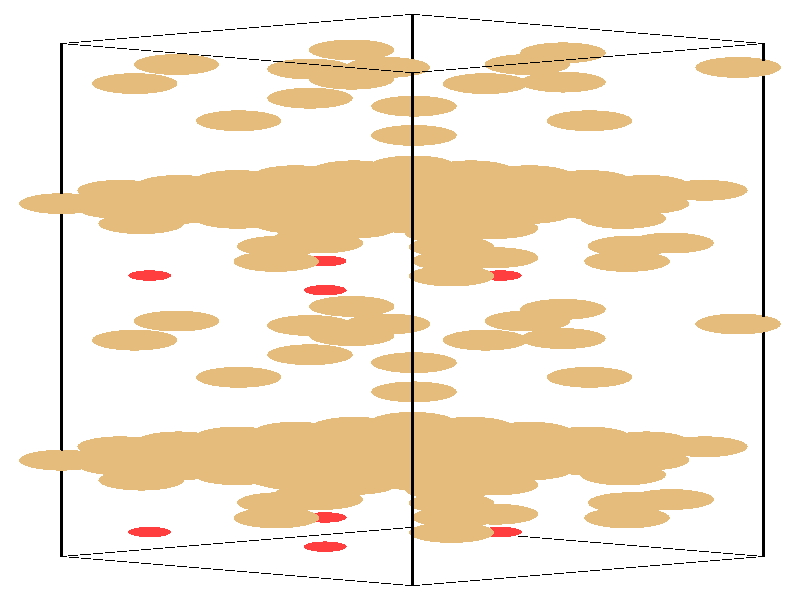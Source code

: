 #include "colors.inc"
#include "finish.inc"

global_settings {assumed_gamma 1 max_trace_level 6}
background {color White}
camera {orthographic
  right -24.70*x up 76.08*y
  direction 1.00*z
  location <0,0,50.00> look_at <0,0,0>}
light_source {<  2.00,   3.00,  40.00> color White
  area_light <0.70, 0, 0>, <0, 0.70, 0>, 3, 3
  adaptive 1 jitter}

#declare simple = finish {phong 0.7}
#declare pale = finish {ambient .5 diffuse .85 roughness .001 specular 0.200 }
#declare intermediate = finish {ambient 0.3 diffuse 0.6 specular 0.10 roughness 0.04 }
#declare vmd = finish {ambient .0 diffuse .65 phong 0.1 phong_size 40. specular 0.500 }
#declare jmol = finish {ambient .2 diffuse .6 specular 1 roughness .001 metallic}
#declare ase2 = finish {ambient 0.05 brilliance 3 diffuse 0.6 metallic specular 0.70 roughness 0.04 reflection 0.15}
#declare ase3 = finish {ambient .15 brilliance 2 diffuse .6 metallic specular 1. roughness .001 reflection .0}
#declare glass = finish {ambient .05 diffuse .3 specular 1. roughness .001}
#declare glass2 = finish {ambient .0 diffuse .3 specular 1. reflection .25 roughness .001}
#declare Rcell = 0.050;
#declare Rbond = 0.100;

#macro atom(LOC, R, COL, TRANS, FIN)
  sphere{LOC, R texture{pigment{color COL transmit TRANS} finish{FIN}}}
#end
#macro constrain(LOC, R, COL, TRANS FIN)
union{torus{R, Rcell rotate 45*z texture{pigment{color COL transmit TRANS} finish{FIN}}}
      torus{R, Rcell rotate -45*z texture{pigment{color COL transmit TRANS} finish{FIN}}}
      translate LOC}
#end

cylinder {<-10.44, -32.52, -33.83>, <  0.39, -36.23, -23.65>, Rcell pigment {Black}}
cylinder {<  0.39, -28.82, -44.00>, < 11.22, -32.52, -33.83>, Rcell pigment {Black}}
cylinder {<  0.39,  36.23, -20.33>, < 11.22,  32.52, -10.15>, Rcell pigment {Black}}
cylinder {<-10.44,  32.52, -10.15>, <  0.39,  28.82,   0.03>, Rcell pigment {Black}}
cylinder {<-10.44, -32.52, -33.83>, <  0.39, -28.82, -44.00>, Rcell pigment {Black}}
cylinder {<  0.39, -36.23, -23.65>, < 11.22, -32.52, -33.83>, Rcell pigment {Black}}
cylinder {<  0.39,  28.82,   0.03>, < 11.22,  32.52, -10.15>, Rcell pigment {Black}}
cylinder {<-10.44,  32.52, -10.15>, <  0.39,  36.23, -20.33>, Rcell pigment {Black}}
cylinder {<-10.44, -32.52, -33.83>, <-10.44,  32.52, -10.15>, Rcell pigment {Black}}
cylinder {<  0.39, -36.23, -23.65>, <  0.39,  28.82,   0.03>, Rcell pigment {Black}}
cylinder {< 11.22, -32.52, -33.83>, < 11.22,  32.52, -10.15>, Rcell pigment {Black}}
cylinder {<  0.39, -28.82, -44.00>, <  0.39,  36.23, -20.33>, Rcell pigment {Black}}
atom(<-10.44, -20.31, -29.38>, 1.32, rgb <0.78, 0.50, 0.20>, 0.0, ase3) // #0 
atom(< -8.64, -20.92, -27.68>, 1.32, rgb <0.78, 0.50, 0.20>, 0.0, ase3) // #1 
atom(< -6.83, -21.54, -25.99>, 1.32, rgb <0.78, 0.50, 0.20>, 0.0, ase3) // #2 
atom(< -8.64, -19.69, -31.08>, 1.32, rgb <0.78, 0.50, 0.20>, 0.0, ase3) // #3 
atom(< -6.83, -20.31, -29.38>, 1.32, rgb <0.78, 0.50, 0.20>, 0.0, ase3) // #4 
atom(< -5.03, -20.92, -27.68>, 1.32, rgb <0.78, 0.50, 0.20>, 0.0, ase3) // #5 
atom(< -6.83, -19.07, -32.77>, 1.32, rgb <0.78, 0.50, 0.20>, 0.0, ase3) // #6 
atom(< -5.03, -19.69, -31.08>, 1.32, rgb <0.78, 0.50, 0.20>, 0.0, ase3) // #7 
atom(< -3.22, -20.31, -29.38>, 1.32, rgb <0.78, 0.50, 0.20>, 0.0, ase3) // #8 
atom(< -8.64, -18.61, -28.76>, 1.32, rgb <0.78, 0.50, 0.20>, 0.0, ase3) // #9 
atom(< -6.83, -19.23, -27.07>, 1.32, rgb <0.78, 0.50, 0.20>, 0.0, ase3) // #10 
atom(< -5.03, -19.85, -25.37>, 1.32, rgb <0.78, 0.50, 0.20>, 0.0, ase3) // #11 
atom(< -6.83, -17.99, -30.46>, 1.32, rgb <0.78, 0.50, 0.20>, 0.0, ase3) // #12 
atom(< -5.03, -18.61, -28.76>, 1.32, rgb <0.78, 0.50, 0.20>, 0.0, ase3) // #13 
atom(< -3.22, -19.23, -27.07>, 1.32, rgb <0.78, 0.50, 0.20>, 0.0, ase3) // #14 
atom(< -5.03, -17.38, -32.15>, 1.32, rgb <0.78, 0.50, 0.20>, 0.0, ase3) // #15 
atom(< -3.22, -17.99, -30.46>, 1.32, rgb <0.78, 0.50, 0.20>, 0.0, ase3) // #16 
atom(< -1.42, -18.61, -28.76>, 1.32, rgb <0.78, 0.50, 0.20>, 0.0, ase3) // #17 
atom(< -2.58,   7.83, -12.62>, 1.32, rgb <0.78, 0.50, 0.20>, 0.0, ase3) // #18 
atom(< -2.78,  -3.23, -31.14>, 1.32, rgb <0.78, 0.50, 0.20>, 0.0, ase3) // #19 
atom(< -4.98,  -9.80, -25.89>, 1.32, rgb <0.78, 0.50, 0.20>, 0.0, ase3) // #20 
atom(< -3.82,   4.89, -21.64>, 1.32, rgb <0.78, 0.50, 0.20>, 0.0, ase3) // #21 
atom(<  1.70,   4.98, -13.79>, 1.32, rgb <0.78, 0.50, 0.20>, 0.0, ase3) // #22 
atom(<  6.89,  10.34, -19.00>, 1.32, rgb <0.78, 0.50, 0.20>, 0.0, ase3) // #23 
atom(<  3.93,  -2.67, -22.50>, 1.32, rgb <0.78, 0.50, 0.20>, 0.0, ase3) // #24 
atom(< -0.39,  -3.04, -23.36>, 1.32, rgb <0.78, 0.50, 0.20>, 0.0, ase3) // #25 
atom(<  8.37,   7.22, -22.27>, 1.32, rgb <0.78, 0.50, 0.20>, 0.0, ase3) // #26 
atom(<  3.10,   3.10, -22.26>, 0.66, rgb <1.00, 0.05, 0.05>, 0.0, ase3) // #27 
atom(<  0.70, -18.40, -35.94>, 0.76, rgb <0.56, 0.56, 0.56>, 0.0, ase3) // #28 
atom(<-10.44,  12.22, -17.54>, 1.32, rgb <0.78, 0.50, 0.20>, 0.0, ase3) // #29 
atom(< -8.64,  11.60, -15.85>, 1.32, rgb <0.78, 0.50, 0.20>, 0.0, ase3) // #30 
atom(< -6.83,  10.98, -14.15>, 1.32, rgb <0.78, 0.50, 0.20>, 0.0, ase3) // #31 
atom(< -8.64,  12.83, -19.24>, 1.32, rgb <0.78, 0.50, 0.20>, 0.0, ase3) // #32 
atom(< -6.83,  12.22, -17.54>, 1.32, rgb <0.78, 0.50, 0.20>, 0.0, ase3) // #33 
atom(< -5.03,  11.60, -15.85>, 1.32, rgb <0.78, 0.50, 0.20>, 0.0, ase3) // #34 
atom(< -6.83,  13.45, -20.93>, 1.32, rgb <0.78, 0.50, 0.20>, 0.0, ase3) // #35 
atom(< -5.03,  12.83, -19.24>, 1.32, rgb <0.78, 0.50, 0.20>, 0.0, ase3) // #36 
atom(< -3.22,  12.22, -17.54>, 1.32, rgb <0.78, 0.50, 0.20>, 0.0, ase3) // #37 
atom(< -8.64,  13.91, -16.92>, 1.32, rgb <0.78, 0.50, 0.20>, 0.0, ase3) // #38 
atom(< -6.83,  13.29, -15.23>, 1.32, rgb <0.78, 0.50, 0.20>, 0.0, ase3) // #39 
atom(< -5.03,  12.68, -13.53>, 1.32, rgb <0.78, 0.50, 0.20>, 0.0, ase3) // #40 
atom(< -6.83,  14.53, -18.62>, 1.32, rgb <0.78, 0.50, 0.20>, 0.0, ase3) // #41 
atom(< -5.03,  13.91, -16.92>, 1.32, rgb <0.78, 0.50, 0.20>, 0.0, ase3) // #42 
atom(< -3.22,  13.29, -15.23>, 1.32, rgb <0.78, 0.50, 0.20>, 0.0, ase3) // #43 
atom(< -5.03,  15.15, -20.32>, 1.32, rgb <0.78, 0.50, 0.20>, 0.0, ase3) // #44 
atom(< -3.22,  14.53, -18.62>, 1.32, rgb <0.78, 0.50, 0.20>, 0.0, ase3) // #45 
atom(< -1.42,  13.91, -16.92>, 1.32, rgb <0.78, 0.50, 0.20>, 0.0, ase3) // #46 
atom(< -2.58, -24.69, -24.45>, 1.32, rgb <0.78, 0.50, 0.20>, 0.0, ase3) // #47 
atom(< -2.78,  29.29, -19.30>, 1.32, rgb <0.78, 0.50, 0.20>, 0.0, ase3) // #48 
atom(< -4.98,  22.73, -14.05>, 1.32, rgb <0.78, 0.50, 0.20>, 0.0, ase3) // #49 
atom(< -3.82, -27.63, -33.47>, 1.32, rgb <0.78, 0.50, 0.20>, 0.0, ase3) // #50 
atom(<  1.70, -27.55, -25.62>, 1.32, rgb <0.78, 0.50, 0.20>, 0.0, ase3) // #51 
atom(<  6.89, -22.18, -30.83>, 1.32, rgb <0.78, 0.50, 0.20>, 0.0, ase3) // #52 
atom(<  3.93,  29.86, -10.67>, 1.32, rgb <0.78, 0.50, 0.20>, 0.0, ase3) // #53 
atom(< -0.39,  29.49, -11.53>, 1.32, rgb <0.78, 0.50, 0.20>, 0.0, ase3) // #54 
atom(<  8.37, -25.30, -34.11>, 1.32, rgb <0.78, 0.50, 0.20>, 0.0, ase3) // #55 
atom(<  3.10, -29.42, -34.10>, 0.66, rgb <1.00, 0.05, 0.05>, 0.0, ase3) // #56 
atom(<  0.70,  14.12, -24.10>, 0.76, rgb <0.56, 0.56, 0.56>, 0.0, ase3) // #57 
atom(< -5.03, -18.45, -34.47>, 1.32, rgb <0.78, 0.50, 0.20>, 0.0, ase3) // #58 
atom(< -3.22, -19.07, -32.77>, 1.32, rgb <0.78, 0.50, 0.20>, 0.0, ase3) // #59 
atom(< -1.42, -19.69, -31.08>, 1.32, rgb <0.78, 0.50, 0.20>, 0.0, ase3) // #60 
atom(< -3.22, -17.84, -36.16>, 1.32, rgb <0.78, 0.50, 0.20>, 0.0, ase3) // #61 
atom(< -1.42, -18.45, -34.47>, 1.32, rgb <0.78, 0.50, 0.20>, 0.0, ase3) // #62 
atom(<  0.39, -19.07, -32.77>, 1.32, rgb <0.78, 0.50, 0.20>, 0.0, ase3) // #63 
atom(< -1.42, -17.22, -37.86>, 1.32, rgb <0.78, 0.50, 0.20>, 0.0, ase3) // #64 
atom(<  0.39, -17.84, -36.16>, 1.32, rgb <0.78, 0.50, 0.20>, 0.0, ase3) // #65 
atom(<  2.19, -18.45, -34.47>, 1.32, rgb <0.78, 0.50, 0.20>, 0.0, ase3) // #66 
atom(< -3.22, -16.76, -33.85>, 1.32, rgb <0.78, 0.50, 0.20>, 0.0, ase3) // #67 
atom(< -1.42, -17.38, -32.15>, 1.32, rgb <0.78, 0.50, 0.20>, 0.0, ase3) // #68 
atom(<  0.39, -17.99, -30.46>, 1.32, rgb <0.78, 0.50, 0.20>, 0.0, ase3) // #69 
atom(< -1.42, -16.14, -35.55>, 1.32, rgb <0.78, 0.50, 0.20>, 0.0, ase3) // #70 
atom(<  0.39, -16.76, -33.85>, 1.32, rgb <0.78, 0.50, 0.20>, 0.0, ase3) // #71 
atom(<  2.19, -17.38, -32.15>, 1.32, rgb <0.78, 0.50, 0.20>, 0.0, ase3) // #72 
atom(<  0.39, -15.52, -37.24>, 1.32, rgb <0.78, 0.50, 0.20>, 0.0, ase3) // #73 
atom(<  2.19, -16.14, -35.55>, 1.32, rgb <0.78, 0.50, 0.20>, 0.0, ase3) // #74 
atom(<  4.00, -16.76, -33.85>, 1.32, rgb <0.78, 0.50, 0.20>, 0.0, ase3) // #75 
atom(<  2.84,   9.68, -17.70>, 1.32, rgb <0.78, 0.50, 0.20>, 0.0, ase3) // #76 
atom(< -8.19,  -5.09, -26.05>, 1.32, rgb <0.78, 0.50, 0.20>, 0.0, ase3) // #77 
atom(<  0.43,  -7.95, -30.98>, 1.32, rgb <0.78, 0.50, 0.20>, 0.0, ase3) // #78 
atom(<  1.59,   6.75, -26.73>, 1.32, rgb <0.78, 0.50, 0.20>, 0.0, ase3) // #79 
atom(<  7.12,   6.83, -18.88>, 1.32, rgb <0.78, 0.50, 0.20>, 0.0, ase3) // #80 
atom(<  1.47,   8.49, -13.91>, 1.32, rgb <0.78, 0.50, 0.20>, 0.0, ase3) // #81 
atom(< -1.49,  -4.52, -17.41>, 1.32, rgb <0.78, 0.50, 0.20>, 0.0, ase3) // #82 
atom(<  5.03,  -1.18, -28.45>, 1.32, rgb <0.78, 0.50, 0.20>, 0.0, ase3) // #83 
atom(<  2.95,   5.37, -17.18>, 1.32, rgb <0.78, 0.50, 0.20>, 0.0, ase3) // #84 
atom(< -2.31,   1.25, -17.17>, 0.66, rgb <1.00, 0.05, 0.05>, 0.0, ase3) // #85 
atom(< -4.72, -20.25, -30.85>, 0.76, rgb <0.56, 0.56, 0.56>, 0.0, ase3) // #86 
atom(< -5.03,  14.07, -22.63>, 1.32, rgb <0.78, 0.50, 0.20>, 0.0, ase3) // #87 
atom(< -3.22,  13.45, -20.93>, 1.32, rgb <0.78, 0.50, 0.20>, 0.0, ase3) // #88 
atom(< -1.42,  12.83, -19.24>, 1.32, rgb <0.78, 0.50, 0.20>, 0.0, ase3) // #89 
atom(< -3.22,  14.69, -24.33>, 1.32, rgb <0.78, 0.50, 0.20>, 0.0, ase3) // #90 
atom(< -1.42,  14.07, -22.63>, 1.32, rgb <0.78, 0.50, 0.20>, 0.0, ase3) // #91 
atom(<  0.39,  13.45, -20.93>, 1.32, rgb <0.78, 0.50, 0.20>, 0.0, ase3) // #92 
atom(< -1.42,  15.30, -26.02>, 1.32, rgb <0.78, 0.50, 0.20>, 0.0, ase3) // #93 
atom(<  0.39,  14.69, -24.33>, 1.32, rgb <0.78, 0.50, 0.20>, 0.0, ase3) // #94 
atom(<  2.19,  14.07, -22.63>, 1.32, rgb <0.78, 0.50, 0.20>, 0.0, ase3) // #95 
atom(< -3.22,  15.76, -22.01>, 1.32, rgb <0.78, 0.50, 0.20>, 0.0, ase3) // #96 
atom(< -1.42,  15.15, -20.32>, 1.32, rgb <0.78, 0.50, 0.20>, 0.0, ase3) // #97 
atom(<  0.39,  14.53, -18.62>, 1.32, rgb <0.78, 0.50, 0.20>, 0.0, ase3) // #98 
atom(< -1.42,  16.38, -23.71>, 1.32, rgb <0.78, 0.50, 0.20>, 0.0, ase3) // #99 
atom(<  0.39,  15.76, -22.01>, 1.32, rgb <0.78, 0.50, 0.20>, 0.0, ase3) // #100 
atom(<  2.19,  15.15, -20.32>, 1.32, rgb <0.78, 0.50, 0.20>, 0.0, ase3) // #101 
atom(<  0.39,  17.00, -25.41>, 1.32, rgb <0.78, 0.50, 0.20>, 0.0, ase3) // #102 
atom(<  2.19,  16.38, -23.71>, 1.32, rgb <0.78, 0.50, 0.20>, 0.0, ase3) // #103 
atom(<  4.00,  15.76, -22.01>, 1.32, rgb <0.78, 0.50, 0.20>, 0.0, ase3) // #104 
atom(<  2.84, -22.84, -29.54>, 1.32, rgb <0.78, 0.50, 0.20>, 0.0, ase3) // #105 
atom(< -8.19,  27.44, -14.21>, 1.32, rgb <0.78, 0.50, 0.20>, 0.0, ase3) // #106 
atom(<  0.43,  24.58, -19.14>, 1.32, rgb <0.78, 0.50, 0.20>, 0.0, ase3) // #107 
atom(<  1.59, -25.78, -38.56>, 1.32, rgb <0.78, 0.50, 0.20>, 0.0, ase3) // #108 
atom(<  7.12, -25.70, -30.71>, 1.32, rgb <0.78, 0.50, 0.20>, 0.0, ase3) // #109 
atom(<  1.47, -24.04, -25.74>, 1.32, rgb <0.78, 0.50, 0.20>, 0.0, ase3) // #110 
atom(< -1.49,  28.00,  -5.58>, 1.32, rgb <0.78, 0.50, 0.20>, 0.0, ase3) // #111 
atom(<  5.03,  31.34, -16.62>, 1.32, rgb <0.78, 0.50, 0.20>, 0.0, ase3) // #112 
atom(<  2.95, -27.16, -29.02>, 1.32, rgb <0.78, 0.50, 0.20>, 0.0, ase3) // #113 
atom(< -2.31, -31.28, -29.01>, 0.66, rgb <1.00, 0.05, 0.05>, 0.0, ase3) // #114 
atom(< -4.72,  12.27, -19.01>, 0.76, rgb <0.56, 0.56, 0.56>, 0.0, ase3) // #115 
atom(< -5.03, -22.16, -24.29>, 1.32, rgb <0.78, 0.50, 0.20>, 0.0, ase3) // #116 
atom(< -3.22, -22.78, -22.59>, 1.32, rgb <0.78, 0.50, 0.20>, 0.0, ase3) // #117 
atom(< -1.42, -23.39, -20.90>, 1.32, rgb <0.78, 0.50, 0.20>, 0.0, ase3) // #118 
atom(< -3.22, -21.54, -25.99>, 1.32, rgb <0.78, 0.50, 0.20>, 0.0, ase3) // #119 
atom(< -1.42, -22.16, -24.29>, 1.32, rgb <0.78, 0.50, 0.20>, 0.0, ase3) // #120 
atom(<  0.39, -22.78, -22.59>, 1.32, rgb <0.78, 0.50, 0.20>, 0.0, ase3) // #121 
atom(< -1.42, -20.92, -27.68>, 1.32, rgb <0.78, 0.50, 0.20>, 0.0, ase3) // #122 
atom(<  0.39, -21.54, -25.99>, 1.32, rgb <0.78, 0.50, 0.20>, 0.0, ase3) // #123 
atom(<  2.19, -22.16, -24.29>, 1.32, rgb <0.78, 0.50, 0.20>, 0.0, ase3) // #124 
atom(< -3.22, -20.46, -23.67>, 1.32, rgb <0.78, 0.50, 0.20>, 0.0, ase3) // #125 
atom(< -1.42, -21.08, -21.98>, 1.32, rgb <0.78, 0.50, 0.20>, 0.0, ase3) // #126 
atom(<  0.39, -21.70, -20.28>, 1.32, rgb <0.78, 0.50, 0.20>, 0.0, ase3) // #127 
atom(< -1.42, -19.85, -25.37>, 1.32, rgb <0.78, 0.50, 0.20>, 0.0, ase3) // #128 
atom(<  0.39, -20.46, -23.67>, 1.32, rgb <0.78, 0.50, 0.20>, 0.0, ase3) // #129 
atom(<  2.19, -21.08, -21.98>, 1.32, rgb <0.78, 0.50, 0.20>, 0.0, ase3) // #130 
atom(<  0.39, -19.23, -27.07>, 1.32, rgb <0.78, 0.50, 0.20>, 0.0, ase3) // #131 
atom(<  2.19, -19.85, -25.37>, 1.32, rgb <0.78, 0.50, 0.20>, 0.0, ase3) // #132 
atom(<  4.00, -20.46, -23.67>, 1.32, rgb <0.78, 0.50, 0.20>, 0.0, ase3) // #133 
atom(< -7.99,   9.68, -17.70>, 1.32, rgb <0.78, 0.50, 0.20>, 0.0, ase3) // #134 
atom(<  2.64,  -5.09, -26.05>, 1.32, rgb <0.78, 0.50, 0.20>, 0.0, ase3) // #135 
atom(<  0.43, -11.65, -20.80>, 1.32, rgb <0.78, 0.50, 0.20>, 0.0, ase3) // #136 
atom(<  1.59,   3.04, -16.55>, 1.32, rgb <0.78, 0.50, 0.20>, 0.0, ase3) // #137 
atom(< -3.71,   6.83, -18.88>, 1.32, rgb <0.78, 0.50, 0.20>, 0.0, ase3) // #138 
atom(<  1.47,  12.19, -24.08>, 1.32, rgb <0.78, 0.50, 0.20>, 0.0, ase3) // #139 
atom(< -1.49,  -0.81, -27.59>, 1.32, rgb <0.78, 0.50, 0.20>, 0.0, ase3) // #140 
atom(<  5.03,  -4.89, -18.28>, 1.32, rgb <0.78, 0.50, 0.20>, 0.0, ase3) // #141 
atom(<  2.95,   9.07, -27.36>, 1.32, rgb <0.78, 0.50, 0.20>, 0.0, ase3) // #142 
atom(< -2.31,   4.95, -27.35>, 0.66, rgb <1.00, 0.05, 0.05>, 0.0, ase3) // #143 
atom(<  6.11, -20.25, -30.85>, 0.76, rgb <0.56, 0.56, 0.56>, 0.0, ase3) // #144 
atom(< -5.03,  10.36, -12.45>, 1.32, rgb <0.78, 0.50, 0.20>, 0.0, ase3) // #145 
atom(< -3.22,   9.75, -10.76>, 1.32, rgb <0.78, 0.50, 0.20>, 0.0, ase3) // #146 
atom(< -1.42,   9.13,  -9.06>, 1.32, rgb <0.78, 0.50, 0.20>, 0.0, ase3) // #147 
atom(< -3.22,  10.98, -14.15>, 1.32, rgb <0.78, 0.50, 0.20>, 0.0, ase3) // #148 
atom(< -1.42,  10.36, -12.45>, 1.32, rgb <0.78, 0.50, 0.20>, 0.0, ase3) // #149 
atom(<  0.39,   9.75, -10.76>, 1.32, rgb <0.78, 0.50, 0.20>, 0.0, ase3) // #150 
atom(< -1.42,  11.60, -15.85>, 1.32, rgb <0.78, 0.50, 0.20>, 0.0, ase3) // #151 
atom(<  0.39,  10.98, -14.15>, 1.32, rgb <0.78, 0.50, 0.20>, 0.0, ase3) // #152 
atom(<  2.19,  10.36, -12.45>, 1.32, rgb <0.78, 0.50, 0.20>, 0.0, ase3) // #153 
atom(< -3.22,  12.06, -11.84>, 1.32, rgb <0.78, 0.50, 0.20>, 0.0, ase3) // #154 
atom(< -1.42,  11.44, -10.14>, 1.32, rgb <0.78, 0.50, 0.20>, 0.0, ase3) // #155 
atom(<  0.39,  10.83,  -8.44>, 1.32, rgb <0.78, 0.50, 0.20>, 0.0, ase3) // #156 
atom(< -1.42,  12.68, -13.53>, 1.32, rgb <0.78, 0.50, 0.20>, 0.0, ase3) // #157 
atom(<  0.39,  12.06, -11.84>, 1.32, rgb <0.78, 0.50, 0.20>, 0.0, ase3) // #158 
atom(<  2.19,  11.44, -10.14>, 1.32, rgb <0.78, 0.50, 0.20>, 0.0, ase3) // #159 
atom(<  0.39,  13.29, -15.23>, 1.32, rgb <0.78, 0.50, 0.20>, 0.0, ase3) // #160 
atom(<  2.19,  12.68, -13.53>, 1.32, rgb <0.78, 0.50, 0.20>, 0.0, ase3) // #161 
atom(<  4.00,  12.06, -11.84>, 1.32, rgb <0.78, 0.50, 0.20>, 0.0, ase3) // #162 
atom(< -7.99, -22.84, -29.54>, 1.32, rgb <0.78, 0.50, 0.20>, 0.0, ase3) // #163 
atom(<  2.64,  27.44, -14.21>, 1.32, rgb <0.78, 0.50, 0.20>, 0.0, ase3) // #164 
atom(<  0.43,  20.87,  -8.96>, 1.32, rgb <0.78, 0.50, 0.20>, 0.0, ase3) // #165 
atom(<  1.59, -29.48, -28.39>, 1.32, rgb <0.78, 0.50, 0.20>, 0.0, ase3) // #166 
atom(< -3.71, -25.70, -30.71>, 1.32, rgb <0.78, 0.50, 0.20>, 0.0, ase3) // #167 
atom(<  1.47, -20.33, -35.92>, 1.32, rgb <0.78, 0.50, 0.20>, 0.0, ase3) // #168 
atom(< -1.49,  31.71, -15.75>, 1.32, rgb <0.78, 0.50, 0.20>, 0.0, ase3) // #169 
atom(<  5.03,  27.63,  -6.44>, 1.32, rgb <0.78, 0.50, 0.20>, 0.0, ase3) // #170 
atom(<  2.95, -23.45, -39.19>, 1.32, rgb <0.78, 0.50, 0.20>, 0.0, ase3) // #171 
atom(< -2.31, -27.57, -39.19>, 0.66, rgb <1.00, 0.05, 0.05>, 0.0, ase3) // #172 
atom(<  6.11,  12.27, -19.01>, 0.76, rgb <0.56, 0.56, 0.56>, 0.0, ase3) // #173 
atom(<  0.39, -20.31, -29.38>, 1.32, rgb <0.78, 0.50, 0.20>, 0.0, ase3) // #174 
atom(<  2.19, -20.92, -27.68>, 1.32, rgb <0.78, 0.50, 0.20>, 0.0, ase3) // #175 
atom(<  4.00, -21.54, -25.99>, 1.32, rgb <0.78, 0.50, 0.20>, 0.0, ase3) // #176 
atom(<  2.19, -19.69, -31.08>, 1.32, rgb <0.78, 0.50, 0.20>, 0.0, ase3) // #177 
atom(<  4.00, -20.31, -29.38>, 1.32, rgb <0.78, 0.50, 0.20>, 0.0, ase3) // #178 
atom(<  5.80, -20.92, -27.68>, 1.32, rgb <0.78, 0.50, 0.20>, 0.0, ase3) // #179 
atom(<  4.00, -19.07, -32.77>, 1.32, rgb <0.78, 0.50, 0.20>, 0.0, ase3) // #180 
atom(<  5.80, -19.69, -31.08>, 1.32, rgb <0.78, 0.50, 0.20>, 0.0, ase3) // #181 
atom(<  7.61, -20.31, -29.38>, 1.32, rgb <0.78, 0.50, 0.20>, 0.0, ase3) // #182 
atom(<  2.19, -18.61, -28.76>, 1.32, rgb <0.78, 0.50, 0.20>, 0.0, ase3) // #183 
atom(<  4.00, -19.23, -27.07>, 1.32, rgb <0.78, 0.50, 0.20>, 0.0, ase3) // #184 
atom(<  5.80, -19.85, -25.37>, 1.32, rgb <0.78, 0.50, 0.20>, 0.0, ase3) // #185 
atom(<  4.00, -17.99, -30.46>, 1.32, rgb <0.78, 0.50, 0.20>, 0.0, ase3) // #186 
atom(<  5.80, -18.61, -28.76>, 1.32, rgb <0.78, 0.50, 0.20>, 0.0, ase3) // #187 
atom(<  7.61, -19.23, -27.07>, 1.32, rgb <0.78, 0.50, 0.20>, 0.0, ase3) // #188 
atom(<  5.80, -17.38, -32.15>, 1.32, rgb <0.78, 0.50, 0.20>, 0.0, ase3) // #189 
atom(<  7.61, -17.99, -30.46>, 1.32, rgb <0.78, 0.50, 0.20>, 0.0, ase3) // #190 
atom(<  9.41, -18.61, -28.76>, 1.32, rgb <0.78, 0.50, 0.20>, 0.0, ase3) // #191 
atom(< -2.58,  11.53, -22.79>, 1.32, rgb <0.78, 0.50, 0.20>, 0.0, ase3) // #192 
atom(< -2.78,  -6.94, -20.96>, 1.32, rgb <0.78, 0.50, 0.20>, 0.0, ase3) // #193 
atom(<  5.85,  -9.80, -25.89>, 1.32, rgb <0.78, 0.50, 0.20>, 0.0, ase3) // #194 
atom(<  7.01,   4.89, -21.64>, 1.32, rgb <0.78, 0.50, 0.20>, 0.0, ase3) // #195 
atom(<  1.70,   8.68, -23.96>, 1.32, rgb <0.78, 0.50, 0.20>, 0.0, ase3) // #196 
atom(< -3.94,  10.34, -19.00>, 1.32, rgb <0.78, 0.50, 0.20>, 0.0, ase3) // #197 
atom(< -6.90,  -2.67, -22.50>, 1.32, rgb <0.78, 0.50, 0.20>, 0.0, ase3) // #198 
atom(< 10.44,  -3.04, -23.36>, 1.32, rgb <0.78, 0.50, 0.20>, 0.0, ase3) // #199 
atom(< -2.46,   7.22, -22.27>, 1.32, rgb <0.78, 0.50, 0.20>, 0.0, ase3) // #200 
atom(< -7.73,   3.10, -22.26>, 0.66, rgb <1.00, 0.05, 0.05>, 0.0, ase3) // #201 
atom(<  0.70, -22.10, -25.76>, 0.76, rgb <0.56, 0.56, 0.56>, 0.0, ase3) // #202 
atom(<  0.39,  12.22, -17.54>, 1.32, rgb <0.78, 0.50, 0.20>, 0.0, ase3) // #203 
atom(<  2.19,  11.60, -15.85>, 1.32, rgb <0.78, 0.50, 0.20>, 0.0, ase3) // #204 
atom(<  4.00,  10.98, -14.15>, 1.32, rgb <0.78, 0.50, 0.20>, 0.0, ase3) // #205 
atom(<  2.19,  12.83, -19.24>, 1.32, rgb <0.78, 0.50, 0.20>, 0.0, ase3) // #206 
atom(<  4.00,  12.22, -17.54>, 1.32, rgb <0.78, 0.50, 0.20>, 0.0, ase3) // #207 
atom(<  5.80,  11.60, -15.85>, 1.32, rgb <0.78, 0.50, 0.20>, 0.0, ase3) // #208 
atom(<  4.00,  13.45, -20.93>, 1.32, rgb <0.78, 0.50, 0.20>, 0.0, ase3) // #209 
atom(<  5.80,  12.83, -19.24>, 1.32, rgb <0.78, 0.50, 0.20>, 0.0, ase3) // #210 
atom(<  7.61,  12.22, -17.54>, 1.32, rgb <0.78, 0.50, 0.20>, 0.0, ase3) // #211 
atom(<  2.19,  13.91, -16.92>, 1.32, rgb <0.78, 0.50, 0.20>, 0.0, ase3) // #212 
atom(<  4.00,  13.29, -15.23>, 1.32, rgb <0.78, 0.50, 0.20>, 0.0, ase3) // #213 
atom(<  5.80,  12.68, -13.53>, 1.32, rgb <0.78, 0.50, 0.20>, 0.0, ase3) // #214 
atom(<  4.00,  14.53, -18.62>, 1.32, rgb <0.78, 0.50, 0.20>, 0.0, ase3) // #215 
atom(<  5.80,  13.91, -16.92>, 1.32, rgb <0.78, 0.50, 0.20>, 0.0, ase3) // #216 
atom(<  7.61,  13.29, -15.23>, 1.32, rgb <0.78, 0.50, 0.20>, 0.0, ase3) // #217 
atom(<  5.80,  15.15, -20.32>, 1.32, rgb <0.78, 0.50, 0.20>, 0.0, ase3) // #218 
atom(<  7.61,  14.53, -18.62>, 1.32, rgb <0.78, 0.50, 0.20>, 0.0, ase3) // #219 
atom(<  9.41,  13.91, -16.92>, 1.32, rgb <0.78, 0.50, 0.20>, 0.0, ase3) // #220 
atom(< -2.58, -20.99, -34.63>, 1.32, rgb <0.78, 0.50, 0.20>, 0.0, ase3) // #221 
atom(< -2.78,  25.59,  -9.12>, 1.32, rgb <0.78, 0.50, 0.20>, 0.0, ase3) // #222 
atom(<  5.85,  22.73, -14.05>, 1.32, rgb <0.78, 0.50, 0.20>, 0.0, ase3) // #223 
atom(<  7.01, -27.63, -33.47>, 1.32, rgb <0.78, 0.50, 0.20>, 0.0, ase3) // #224 
atom(<  1.70, -23.84, -35.80>, 1.32, rgb <0.78, 0.50, 0.20>, 0.0, ase3) // #225 
atom(< -3.94, -22.18, -30.83>, 1.32, rgb <0.78, 0.50, 0.20>, 0.0, ase3) // #226 
atom(< -6.90,  29.86, -10.67>, 1.32, rgb <0.78, 0.50, 0.20>, 0.0, ase3) // #227 
atom(< 10.44,  29.49, -11.53>, 1.32, rgb <0.78, 0.50, 0.20>, 0.0, ase3) // #228 
atom(< -2.46, -25.30, -34.11>, 1.32, rgb <0.78, 0.50, 0.20>, 0.0, ase3) // #229 
atom(< -7.73, -29.42, -34.10>, 0.66, rgb <1.00, 0.05, 0.05>, 0.0, ase3) // #230 
atom(<  0.70,  10.42, -13.92>, 0.76, rgb <0.56, 0.56, 0.56>, 0.0, ase3) // #231 
